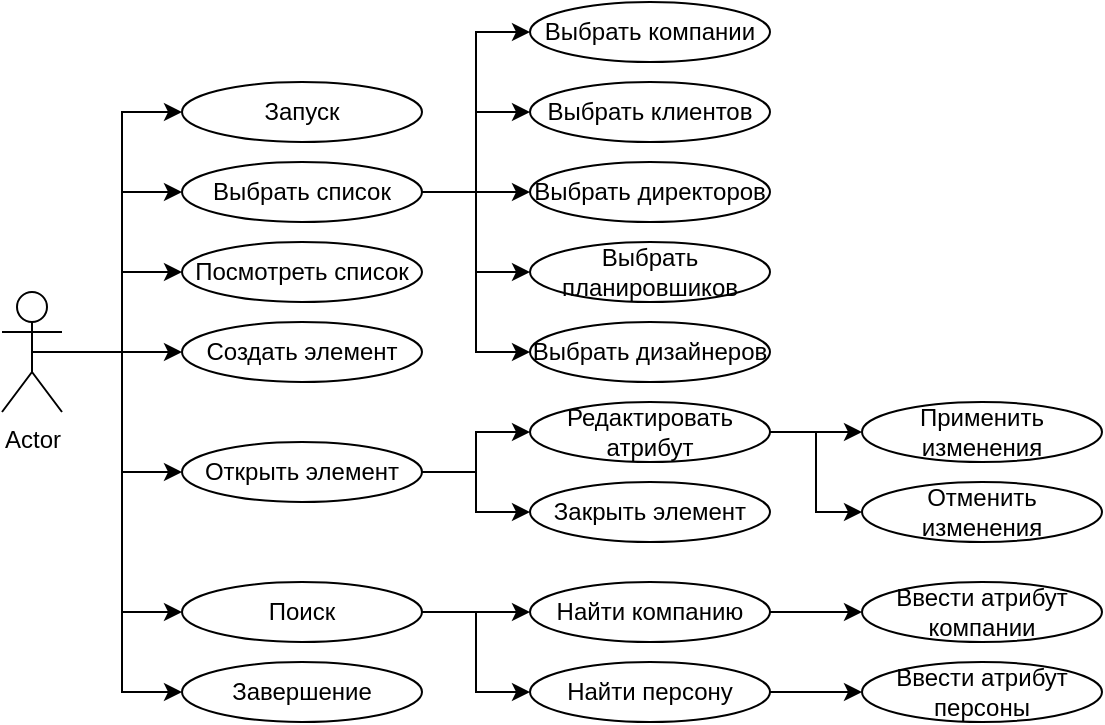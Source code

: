 <mxfile version="22.1.3" type="device">
  <diagram name="Page-1" id="IF0f0YFOpJX3FOzSBZmE">
    <mxGraphModel dx="1290" dy="574" grid="1" gridSize="10" guides="1" tooltips="1" connect="1" arrows="1" fold="1" page="1" pageScale="1" pageWidth="827" pageHeight="1169" math="0" shadow="0">
      <root>
        <mxCell id="0" />
        <mxCell id="1" parent="0" />
        <mxCell id="yXDpR8wHZPTGnDwdiYVp-27" style="edgeStyle=orthogonalEdgeStyle;rounded=0;orthogonalLoop=1;jettySize=auto;html=1;entryX=0;entryY=0.5;entryDx=0;entryDy=0;" parent="1" source="yXDpR8wHZPTGnDwdiYVp-1" target="yXDpR8wHZPTGnDwdiYVp-2" edge="1">
          <mxGeometry relative="1" as="geometry" />
        </mxCell>
        <mxCell id="yXDpR8wHZPTGnDwdiYVp-28" style="edgeStyle=orthogonalEdgeStyle;rounded=0;orthogonalLoop=1;jettySize=auto;html=1;exitX=0.5;exitY=0.5;exitDx=0;exitDy=0;exitPerimeter=0;entryX=0;entryY=0.5;entryDx=0;entryDy=0;" parent="1" source="yXDpR8wHZPTGnDwdiYVp-1" target="yXDpR8wHZPTGnDwdiYVp-3" edge="1">
          <mxGeometry relative="1" as="geometry" />
        </mxCell>
        <mxCell id="yXDpR8wHZPTGnDwdiYVp-29" style="edgeStyle=orthogonalEdgeStyle;rounded=0;orthogonalLoop=1;jettySize=auto;html=1;exitX=0.5;exitY=0.5;exitDx=0;exitDy=0;exitPerimeter=0;entryX=0;entryY=0.5;entryDx=0;entryDy=0;" parent="1" source="yXDpR8wHZPTGnDwdiYVp-1" target="yXDpR8wHZPTGnDwdiYVp-4" edge="1">
          <mxGeometry relative="1" as="geometry" />
        </mxCell>
        <mxCell id="yXDpR8wHZPTGnDwdiYVp-30" style="edgeStyle=orthogonalEdgeStyle;rounded=0;orthogonalLoop=1;jettySize=auto;html=1;exitX=0.5;exitY=0.5;exitDx=0;exitDy=0;exitPerimeter=0;entryX=0;entryY=0.5;entryDx=0;entryDy=0;" parent="1" source="yXDpR8wHZPTGnDwdiYVp-1" target="yXDpR8wHZPTGnDwdiYVp-5" edge="1">
          <mxGeometry relative="1" as="geometry" />
        </mxCell>
        <mxCell id="yXDpR8wHZPTGnDwdiYVp-31" style="edgeStyle=orthogonalEdgeStyle;rounded=0;orthogonalLoop=1;jettySize=auto;html=1;exitX=0.5;exitY=0.5;exitDx=0;exitDy=0;exitPerimeter=0;entryX=0;entryY=0.5;entryDx=0;entryDy=0;" parent="1" source="yXDpR8wHZPTGnDwdiYVp-1" target="yXDpR8wHZPTGnDwdiYVp-6" edge="1">
          <mxGeometry relative="1" as="geometry" />
        </mxCell>
        <mxCell id="yXDpR8wHZPTGnDwdiYVp-32" style="edgeStyle=orthogonalEdgeStyle;rounded=0;orthogonalLoop=1;jettySize=auto;html=1;exitX=0.5;exitY=0.5;exitDx=0;exitDy=0;exitPerimeter=0;entryX=0;entryY=0.5;entryDx=0;entryDy=0;" parent="1" source="yXDpR8wHZPTGnDwdiYVp-1" target="yXDpR8wHZPTGnDwdiYVp-7" edge="1">
          <mxGeometry relative="1" as="geometry" />
        </mxCell>
        <mxCell id="ziaNTKcTGzx4pj5_DsXS-6" style="edgeStyle=orthogonalEdgeStyle;rounded=0;orthogonalLoop=1;jettySize=auto;html=1;exitX=0.5;exitY=0.5;exitDx=0;exitDy=0;exitPerimeter=0;entryX=0;entryY=0.5;entryDx=0;entryDy=0;" edge="1" parent="1" source="yXDpR8wHZPTGnDwdiYVp-1" target="ziaNTKcTGzx4pj5_DsXS-5">
          <mxGeometry relative="1" as="geometry" />
        </mxCell>
        <mxCell id="yXDpR8wHZPTGnDwdiYVp-1" value="Actor" style="shape=umlActor;verticalLabelPosition=bottom;verticalAlign=top;html=1;outlineConnect=0;" parent="1" vertex="1">
          <mxGeometry x="90" y="155" width="30" height="60" as="geometry" />
        </mxCell>
        <mxCell id="yXDpR8wHZPTGnDwdiYVp-2" value="Запуск" style="ellipse;whiteSpace=wrap;html=1;" parent="1" vertex="1">
          <mxGeometry x="180" y="50" width="120" height="30" as="geometry" />
        </mxCell>
        <mxCell id="yXDpR8wHZPTGnDwdiYVp-14" style="edgeStyle=orthogonalEdgeStyle;rounded=0;orthogonalLoop=1;jettySize=auto;html=1;exitX=1;exitY=0.5;exitDx=0;exitDy=0;entryX=0;entryY=0.5;entryDx=0;entryDy=0;" parent="1" source="yXDpR8wHZPTGnDwdiYVp-3" target="yXDpR8wHZPTGnDwdiYVp-8" edge="1">
          <mxGeometry relative="1" as="geometry" />
        </mxCell>
        <mxCell id="yXDpR8wHZPTGnDwdiYVp-16" style="edgeStyle=orthogonalEdgeStyle;rounded=0;orthogonalLoop=1;jettySize=auto;html=1;exitX=1;exitY=0.5;exitDx=0;exitDy=0;entryX=0;entryY=0.5;entryDx=0;entryDy=0;" parent="1" source="yXDpR8wHZPTGnDwdiYVp-3" target="yXDpR8wHZPTGnDwdiYVp-13" edge="1">
          <mxGeometry relative="1" as="geometry" />
        </mxCell>
        <mxCell id="yXDpR8wHZPTGnDwdiYVp-17" style="edgeStyle=orthogonalEdgeStyle;rounded=0;orthogonalLoop=1;jettySize=auto;html=1;exitX=1;exitY=0.5;exitDx=0;exitDy=0;entryX=0;entryY=0.5;entryDx=0;entryDy=0;" parent="1" source="yXDpR8wHZPTGnDwdiYVp-3" target="yXDpR8wHZPTGnDwdiYVp-11" edge="1">
          <mxGeometry relative="1" as="geometry" />
        </mxCell>
        <mxCell id="yXDpR8wHZPTGnDwdiYVp-18" style="edgeStyle=orthogonalEdgeStyle;rounded=0;orthogonalLoop=1;jettySize=auto;html=1;exitX=1;exitY=0.5;exitDx=0;exitDy=0;entryX=0;entryY=0.5;entryDx=0;entryDy=0;" parent="1" source="yXDpR8wHZPTGnDwdiYVp-3" target="yXDpR8wHZPTGnDwdiYVp-10" edge="1">
          <mxGeometry relative="1" as="geometry" />
        </mxCell>
        <mxCell id="yXDpR8wHZPTGnDwdiYVp-19" style="edgeStyle=orthogonalEdgeStyle;rounded=0;orthogonalLoop=1;jettySize=auto;html=1;exitX=1;exitY=0.5;exitDx=0;exitDy=0;entryX=0;entryY=0.5;entryDx=0;entryDy=0;" parent="1" source="yXDpR8wHZPTGnDwdiYVp-3" target="yXDpR8wHZPTGnDwdiYVp-9" edge="1">
          <mxGeometry relative="1" as="geometry" />
        </mxCell>
        <mxCell id="yXDpR8wHZPTGnDwdiYVp-3" value="Выбрать список" style="ellipse;whiteSpace=wrap;html=1;" parent="1" vertex="1">
          <mxGeometry x="180" y="90" width="120" height="30" as="geometry" />
        </mxCell>
        <mxCell id="ziaNTKcTGzx4pj5_DsXS-11" style="edgeStyle=orthogonalEdgeStyle;rounded=0;orthogonalLoop=1;jettySize=auto;html=1;exitX=1;exitY=0.5;exitDx=0;exitDy=0;entryX=0;entryY=0.5;entryDx=0;entryDy=0;" edge="1" parent="1" source="yXDpR8wHZPTGnDwdiYVp-4" target="ziaNTKcTGzx4pj5_DsXS-10">
          <mxGeometry relative="1" as="geometry" />
        </mxCell>
        <mxCell id="ziaNTKcTGzx4pj5_DsXS-15" style="edgeStyle=orthogonalEdgeStyle;rounded=0;orthogonalLoop=1;jettySize=auto;html=1;exitX=1;exitY=0.5;exitDx=0;exitDy=0;entryX=0;entryY=0.5;entryDx=0;entryDy=0;" edge="1" parent="1" source="yXDpR8wHZPTGnDwdiYVp-4" target="ziaNTKcTGzx4pj5_DsXS-14">
          <mxGeometry relative="1" as="geometry" />
        </mxCell>
        <mxCell id="yXDpR8wHZPTGnDwdiYVp-4" value="Открыть элемент" style="ellipse;whiteSpace=wrap;html=1;" parent="1" vertex="1">
          <mxGeometry x="180" y="230" width="120" height="30" as="geometry" />
        </mxCell>
        <mxCell id="yXDpR8wHZPTGnDwdiYVp-5" value="Создать элемент" style="ellipse;whiteSpace=wrap;html=1;" parent="1" vertex="1">
          <mxGeometry x="180" y="170" width="120" height="30" as="geometry" />
        </mxCell>
        <mxCell id="yXDpR8wHZPTGnDwdiYVp-23" style="edgeStyle=orthogonalEdgeStyle;rounded=0;orthogonalLoop=1;jettySize=auto;html=1;exitX=1;exitY=0.5;exitDx=0;exitDy=0;entryX=0;entryY=0.5;entryDx=0;entryDy=0;" parent="1" source="yXDpR8wHZPTGnDwdiYVp-6" target="yXDpR8wHZPTGnDwdiYVp-21" edge="1">
          <mxGeometry relative="1" as="geometry" />
        </mxCell>
        <mxCell id="yXDpR8wHZPTGnDwdiYVp-24" style="edgeStyle=orthogonalEdgeStyle;rounded=0;orthogonalLoop=1;jettySize=auto;html=1;exitX=1;exitY=0.5;exitDx=0;exitDy=0;entryX=0;entryY=0.5;entryDx=0;entryDy=0;" parent="1" source="yXDpR8wHZPTGnDwdiYVp-6" target="yXDpR8wHZPTGnDwdiYVp-22" edge="1">
          <mxGeometry relative="1" as="geometry" />
        </mxCell>
        <mxCell id="yXDpR8wHZPTGnDwdiYVp-6" value="Поиск" style="ellipse;whiteSpace=wrap;html=1;" parent="1" vertex="1">
          <mxGeometry x="180" y="300" width="120" height="30" as="geometry" />
        </mxCell>
        <mxCell id="yXDpR8wHZPTGnDwdiYVp-7" value="Завершение" style="ellipse;whiteSpace=wrap;html=1;" parent="1" vertex="1">
          <mxGeometry x="180" y="340" width="120" height="30" as="geometry" />
        </mxCell>
        <mxCell id="yXDpR8wHZPTGnDwdiYVp-8" value="Выбрать компании" style="ellipse;whiteSpace=wrap;html=1;" parent="1" vertex="1">
          <mxGeometry x="354" y="10" width="120" height="30" as="geometry" />
        </mxCell>
        <mxCell id="yXDpR8wHZPTGnDwdiYVp-9" value="Выбрать клиентов" style="ellipse;whiteSpace=wrap;html=1;" parent="1" vertex="1">
          <mxGeometry x="354" y="50" width="120" height="30" as="geometry" />
        </mxCell>
        <mxCell id="yXDpR8wHZPTGnDwdiYVp-10" value="Выбрать дизайнеров" style="ellipse;whiteSpace=wrap;html=1;" parent="1" vertex="1">
          <mxGeometry x="354" y="170" width="120" height="30" as="geometry" />
        </mxCell>
        <mxCell id="yXDpR8wHZPTGnDwdiYVp-11" value="Выбрать планировшиков" style="ellipse;whiteSpace=wrap;html=1;" parent="1" vertex="1">
          <mxGeometry x="354" y="130" width="120" height="30" as="geometry" />
        </mxCell>
        <mxCell id="yXDpR8wHZPTGnDwdiYVp-13" value="Выбрать директоров" style="ellipse;whiteSpace=wrap;html=1;" parent="1" vertex="1">
          <mxGeometry x="354" y="90" width="120" height="30" as="geometry" />
        </mxCell>
        <mxCell id="ziaNTKcTGzx4pj5_DsXS-2" style="edgeStyle=orthogonalEdgeStyle;rounded=0;orthogonalLoop=1;jettySize=auto;html=1;exitX=1;exitY=0.5;exitDx=0;exitDy=0;entryX=0;entryY=0.5;entryDx=0;entryDy=0;" edge="1" parent="1" source="yXDpR8wHZPTGnDwdiYVp-21" target="ziaNTKcTGzx4pj5_DsXS-1">
          <mxGeometry relative="1" as="geometry" />
        </mxCell>
        <mxCell id="yXDpR8wHZPTGnDwdiYVp-21" value="Найти компанию" style="ellipse;whiteSpace=wrap;html=1;" parent="1" vertex="1">
          <mxGeometry x="354" y="300" width="120" height="30" as="geometry" />
        </mxCell>
        <mxCell id="ziaNTKcTGzx4pj5_DsXS-8" style="edgeStyle=orthogonalEdgeStyle;rounded=0;orthogonalLoop=1;jettySize=auto;html=1;exitX=1;exitY=0.5;exitDx=0;exitDy=0;entryX=0;entryY=0.5;entryDx=0;entryDy=0;" edge="1" parent="1" source="yXDpR8wHZPTGnDwdiYVp-22" target="ziaNTKcTGzx4pj5_DsXS-7">
          <mxGeometry relative="1" as="geometry" />
        </mxCell>
        <mxCell id="yXDpR8wHZPTGnDwdiYVp-22" value="Найти персону" style="ellipse;whiteSpace=wrap;html=1;" parent="1" vertex="1">
          <mxGeometry x="354" y="340" width="120" height="30" as="geometry" />
        </mxCell>
        <mxCell id="ziaNTKcTGzx4pj5_DsXS-1" value="Ввести атрибут компании" style="ellipse;whiteSpace=wrap;html=1;" vertex="1" parent="1">
          <mxGeometry x="520" y="300" width="120" height="30" as="geometry" />
        </mxCell>
        <mxCell id="ziaNTKcTGzx4pj5_DsXS-5" value="Посмотреть список" style="ellipse;whiteSpace=wrap;html=1;" vertex="1" parent="1">
          <mxGeometry x="180" y="130" width="120" height="30" as="geometry" />
        </mxCell>
        <mxCell id="ziaNTKcTGzx4pj5_DsXS-7" value="Ввести атрибут персоны" style="ellipse;whiteSpace=wrap;html=1;" vertex="1" parent="1">
          <mxGeometry x="520" y="340" width="120" height="30" as="geometry" />
        </mxCell>
        <mxCell id="ziaNTKcTGzx4pj5_DsXS-17" style="edgeStyle=orthogonalEdgeStyle;rounded=0;orthogonalLoop=1;jettySize=auto;html=1;exitX=1;exitY=0.5;exitDx=0;exitDy=0;entryX=0;entryY=0.5;entryDx=0;entryDy=0;" edge="1" parent="1" source="ziaNTKcTGzx4pj5_DsXS-10" target="ziaNTKcTGzx4pj5_DsXS-13">
          <mxGeometry relative="1" as="geometry" />
        </mxCell>
        <mxCell id="ziaNTKcTGzx4pj5_DsXS-18" style="edgeStyle=orthogonalEdgeStyle;rounded=0;orthogonalLoop=1;jettySize=auto;html=1;exitX=1;exitY=0.5;exitDx=0;exitDy=0;entryX=0;entryY=0.5;entryDx=0;entryDy=0;" edge="1" parent="1" source="ziaNTKcTGzx4pj5_DsXS-10" target="ziaNTKcTGzx4pj5_DsXS-12">
          <mxGeometry relative="1" as="geometry" />
        </mxCell>
        <mxCell id="ziaNTKcTGzx4pj5_DsXS-10" value="Редактировать атрибут" style="ellipse;whiteSpace=wrap;html=1;" vertex="1" parent="1">
          <mxGeometry x="354" y="210" width="120" height="30" as="geometry" />
        </mxCell>
        <mxCell id="ziaNTKcTGzx4pj5_DsXS-12" value="Применить изменения" style="ellipse;whiteSpace=wrap;html=1;" vertex="1" parent="1">
          <mxGeometry x="520" y="210" width="120" height="30" as="geometry" />
        </mxCell>
        <mxCell id="ziaNTKcTGzx4pj5_DsXS-13" value="Отменить изменения" style="ellipse;whiteSpace=wrap;html=1;" vertex="1" parent="1">
          <mxGeometry x="520" y="250" width="120" height="30" as="geometry" />
        </mxCell>
        <mxCell id="ziaNTKcTGzx4pj5_DsXS-14" value="Закрыть элемент" style="ellipse;whiteSpace=wrap;html=1;" vertex="1" parent="1">
          <mxGeometry x="354" y="250" width="120" height="30" as="geometry" />
        </mxCell>
      </root>
    </mxGraphModel>
  </diagram>
</mxfile>
